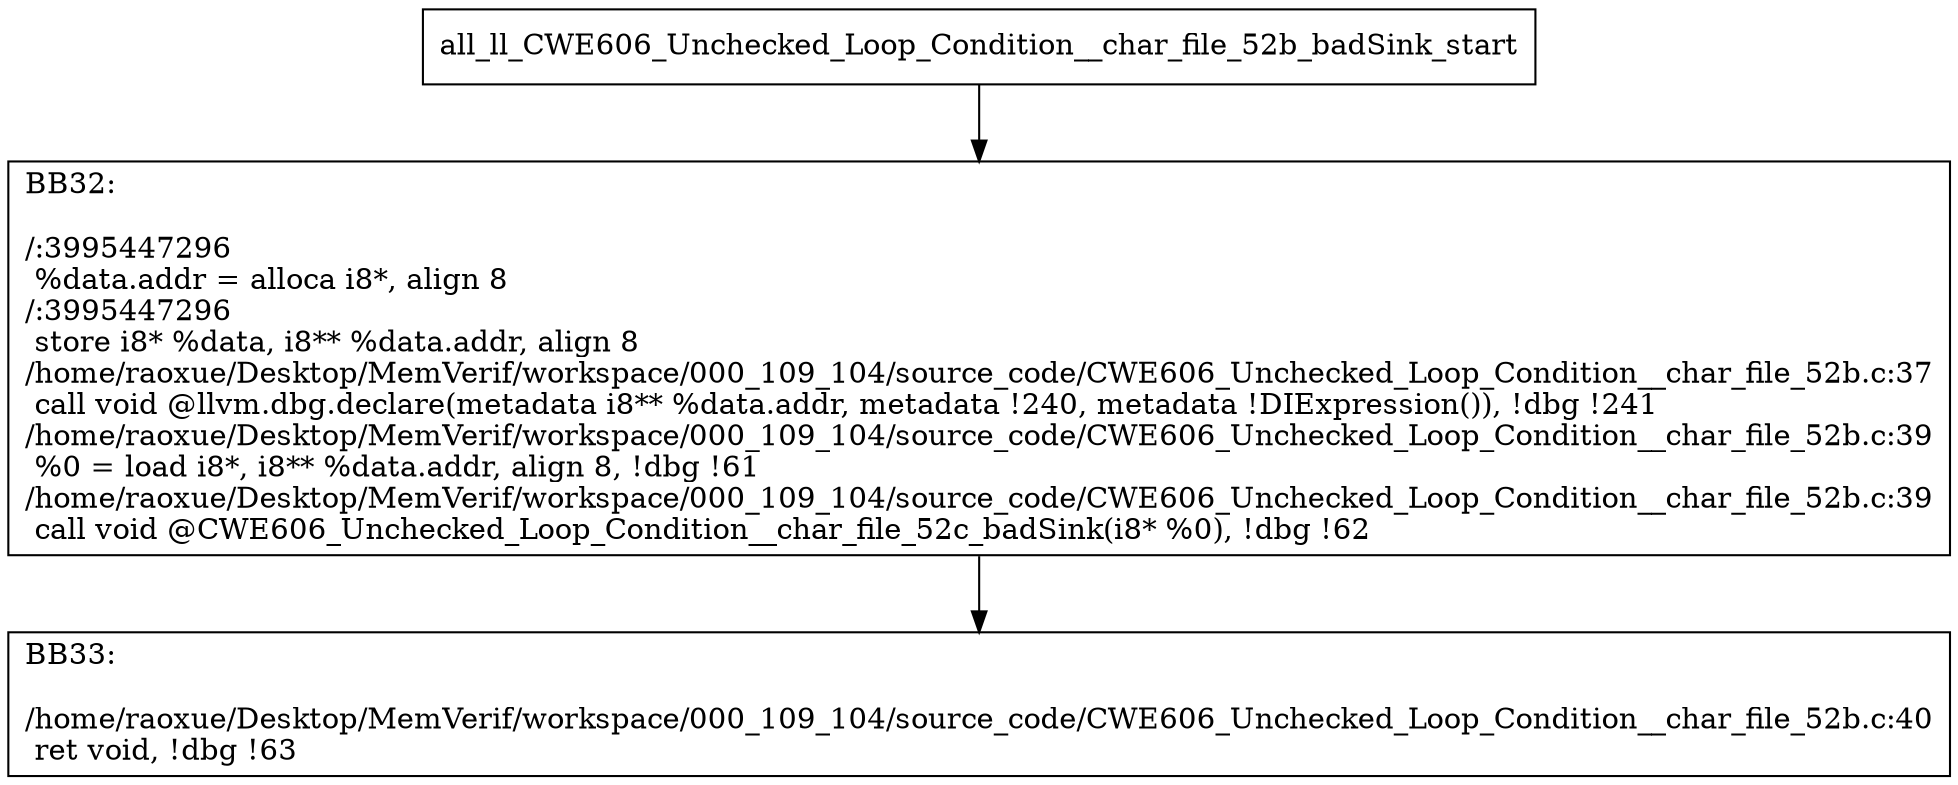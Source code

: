digraph "CFG for'all_ll_CWE606_Unchecked_Loop_Condition__char_file_52b_badSink' function" {
	BBall_ll_CWE606_Unchecked_Loop_Condition__char_file_52b_badSink_start[shape=record,label="{all_ll_CWE606_Unchecked_Loop_Condition__char_file_52b_badSink_start}"];
	BBall_ll_CWE606_Unchecked_Loop_Condition__char_file_52b_badSink_start-> all_ll_CWE606_Unchecked_Loop_Condition__char_file_52b_badSinkBB32;
	all_ll_CWE606_Unchecked_Loop_Condition__char_file_52b_badSinkBB32 [shape=record, label="{BB32:\l\l/:3995447296\l
  %data.addr = alloca i8*, align 8\l
/:3995447296\l
  store i8* %data, i8** %data.addr, align 8\l
/home/raoxue/Desktop/MemVerif/workspace/000_109_104/source_code/CWE606_Unchecked_Loop_Condition__char_file_52b.c:37\l
  call void @llvm.dbg.declare(metadata i8** %data.addr, metadata !240, metadata !DIExpression()), !dbg !241\l
/home/raoxue/Desktop/MemVerif/workspace/000_109_104/source_code/CWE606_Unchecked_Loop_Condition__char_file_52b.c:39\l
  %0 = load i8*, i8** %data.addr, align 8, !dbg !61\l
/home/raoxue/Desktop/MemVerif/workspace/000_109_104/source_code/CWE606_Unchecked_Loop_Condition__char_file_52b.c:39\l
  call void @CWE606_Unchecked_Loop_Condition__char_file_52c_badSink(i8* %0), !dbg !62\l
}"];
	all_ll_CWE606_Unchecked_Loop_Condition__char_file_52b_badSinkBB32-> all_ll_CWE606_Unchecked_Loop_Condition__char_file_52b_badSinkBB33;
	all_ll_CWE606_Unchecked_Loop_Condition__char_file_52b_badSinkBB33 [shape=record, label="{BB33:\l\l/home/raoxue/Desktop/MemVerif/workspace/000_109_104/source_code/CWE606_Unchecked_Loop_Condition__char_file_52b.c:40\l
  ret void, !dbg !63\l
}"];
}
